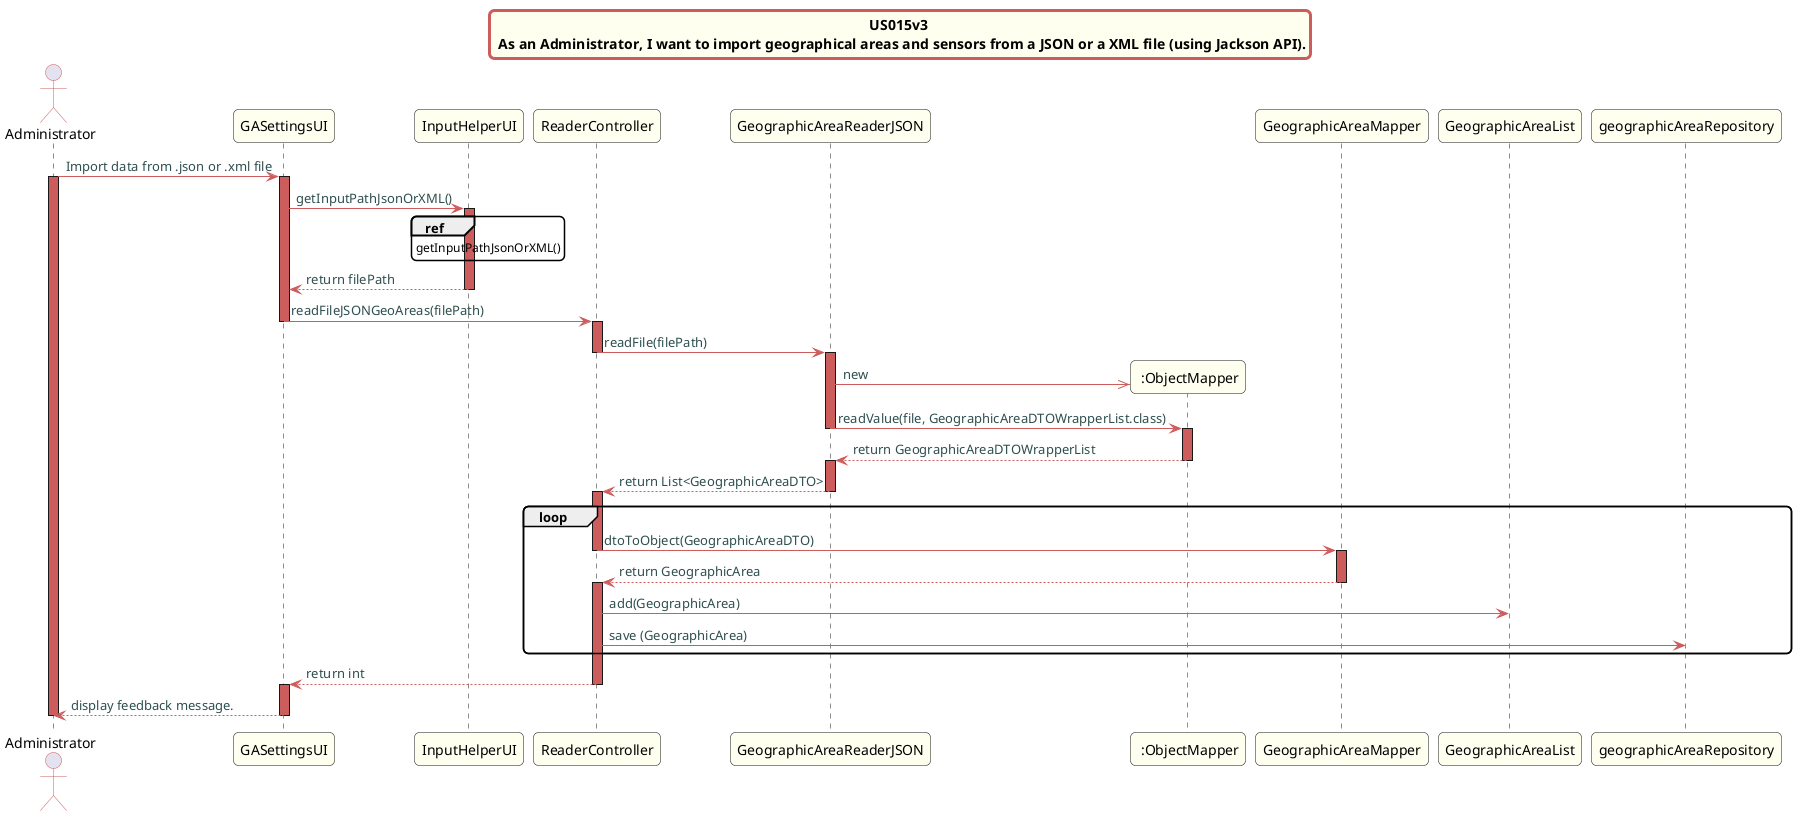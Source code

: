 @startuml
title US015v3 \n As an Administrator, I want to import geographical areas and sensors from a JSON or a XML file (using Jackson API).
skinparam titleBorderRoundCorner 10
skinparam titleBorderThickness 3
skinparam titleBorderColor indianred
skinparam titleBackgroundColor ivory
skinparam FontName quicksand

skinparam actor {
  BorderColor indianred
  }

skinparam sequence {
  LifeLineBackgroundColor indianred
  ParticipantBackgroundColor ivory
}

skinparam roundcorner 10

skinparam component {
  arrowThickness 1
  ArrowFontName Verdana
  ArrowColor indianred
  ArrowFontColor darkslategrey
}


actor Administrator
Administrator -> GASettingsUI: Import data from .json or .xml file
activate Administrator
activate GASettingsUI
GASettingsUI -> InputHelperUI: getInputPathJsonOrXML()
activate InputHelperUI

ref over InputHelperUI
getInputPathJsonOrXML()
end ref

InputHelperUI --> GASettingsUI: return filePath
deactivate InputHelperUI
GASettingsUI->ReaderController : readFileJSONGeoAreas(filePath)
deactivate GASettingsUI
activate ReaderController
ReaderController->GeographicAreaReaderJSON:readFile(filePath)
deactivate ReaderController
activate GeographicAreaReaderJSON
create " :ObjectMapper"
GeographicAreaReaderJSON ->> " :ObjectMapper": new

GeographicAreaReaderJSON->" :ObjectMapper": readValue(file, GeographicAreaDTOWrapperList.class)
deactivate GeographicAreaReaderJSON
activate " :ObjectMapper"

" :ObjectMapper"-->GeographicAreaReaderJSON: return GeographicAreaDTOWrapperList
deactivate " :ObjectMapper"

activate GeographicAreaReaderJSON
GeographicAreaReaderJSON-->ReaderController: return List<GeographicAreaDTO>
deactivate GeographicAreaReaderJSON
activate ReaderController
loop
ReaderController -> GeographicAreaMapper: dtoToObject(GeographicAreaDTO)
deactivate ReaderController
activate GeographicAreaMapper

GeographicAreaMapper-->ReaderController: return GeographicArea
deactivate GeographicAreaMapper

activate ReaderController

ReaderController->GeographicAreaList: add(GeographicArea)
ReaderController->geographicAreaRepository: save (GeographicArea)
end loop

ReaderController-->GASettingsUI: return int
deactivate ReaderController

activate GASettingsUI

GASettingsUI --> Administrator: display feedback message.
deactivate GASettingsUI

deactivate Administrator

@enduml